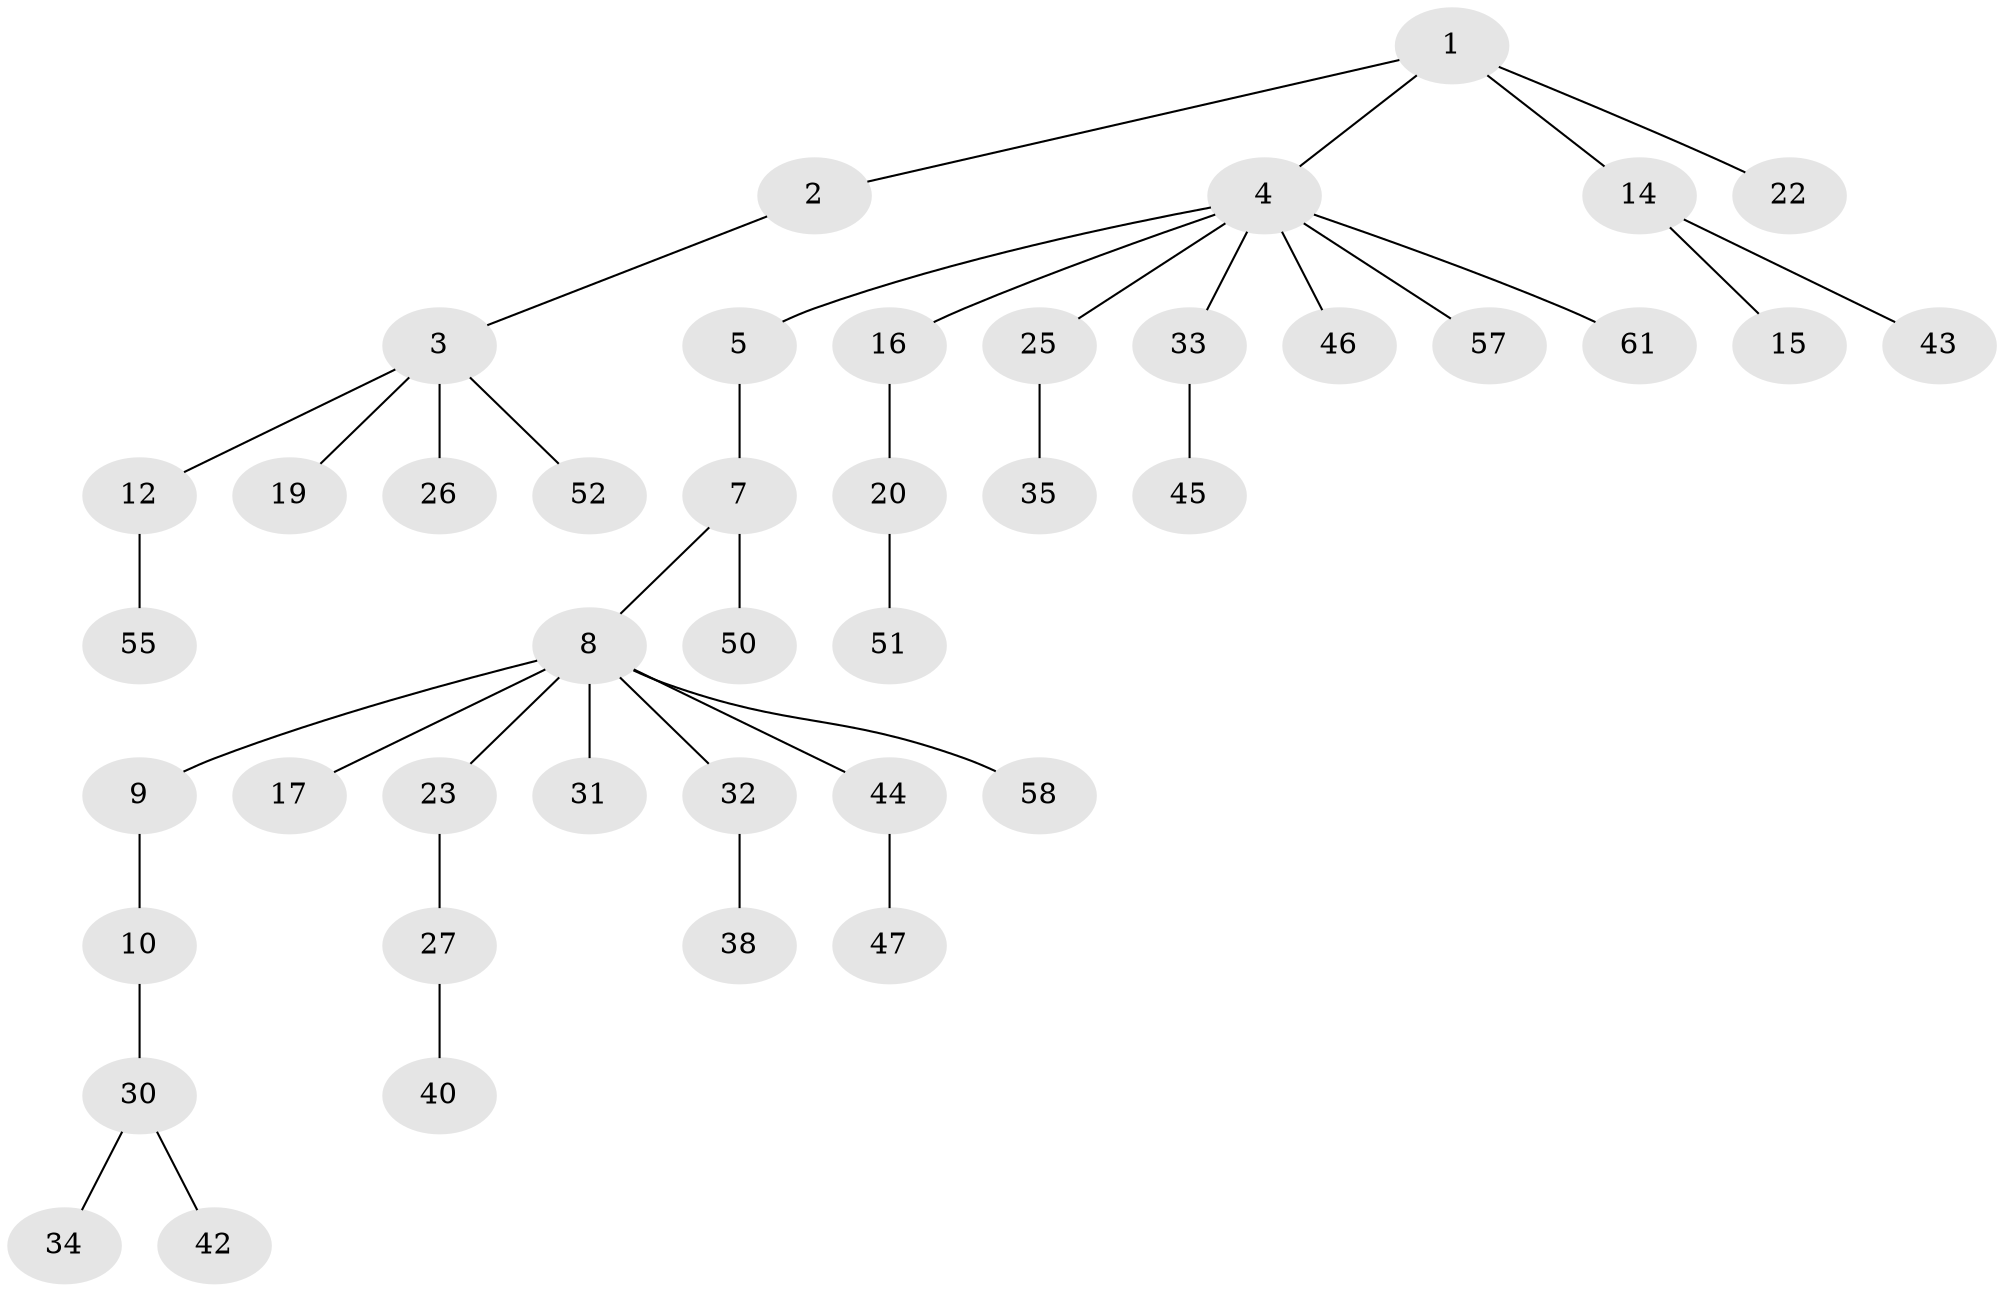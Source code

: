 // original degree distribution, {5: 0.01639344262295082, 2: 0.36065573770491804, 4: 0.04918032786885246, 7: 0.01639344262295082, 3: 0.08196721311475409, 9: 0.01639344262295082, 1: 0.45901639344262296}
// Generated by graph-tools (version 1.1) at 2025/11/02/27/25 16:11:26]
// undirected, 42 vertices, 41 edges
graph export_dot {
graph [start="1"]
  node [color=gray90,style=filled];
  1 [super="+54"];
  2;
  3 [super="+24"];
  4 [super="+13"];
  5 [super="+6"];
  7 [super="+11"];
  8 [super="+29"];
  9;
  10 [super="+21"];
  12 [super="+18"];
  14 [super="+39"];
  15;
  16;
  17;
  19;
  20;
  22;
  23;
  25 [super="+60"];
  26 [super="+37"];
  27 [super="+28"];
  30 [super="+36"];
  31 [super="+41"];
  32;
  33;
  34 [super="+49"];
  35;
  38 [super="+56"];
  40;
  42;
  43;
  44 [super="+48"];
  45 [super="+59"];
  46;
  47;
  50;
  51;
  52 [super="+53"];
  55;
  57;
  58;
  61;
  1 -- 2;
  1 -- 4;
  1 -- 14;
  1 -- 22;
  2 -- 3;
  3 -- 12;
  3 -- 19;
  3 -- 26;
  3 -- 52;
  4 -- 5;
  4 -- 25;
  4 -- 33;
  4 -- 46;
  4 -- 57;
  4 -- 16;
  4 -- 61;
  5 -- 7;
  7 -- 8;
  7 -- 50;
  8 -- 9;
  8 -- 17;
  8 -- 23;
  8 -- 31;
  8 -- 32;
  8 -- 44;
  8 -- 58;
  9 -- 10;
  10 -- 30;
  12 -- 55;
  14 -- 15;
  14 -- 43;
  16 -- 20;
  20 -- 51;
  23 -- 27;
  25 -- 35;
  27 -- 40;
  30 -- 34;
  30 -- 42;
  32 -- 38;
  33 -- 45;
  44 -- 47;
}

